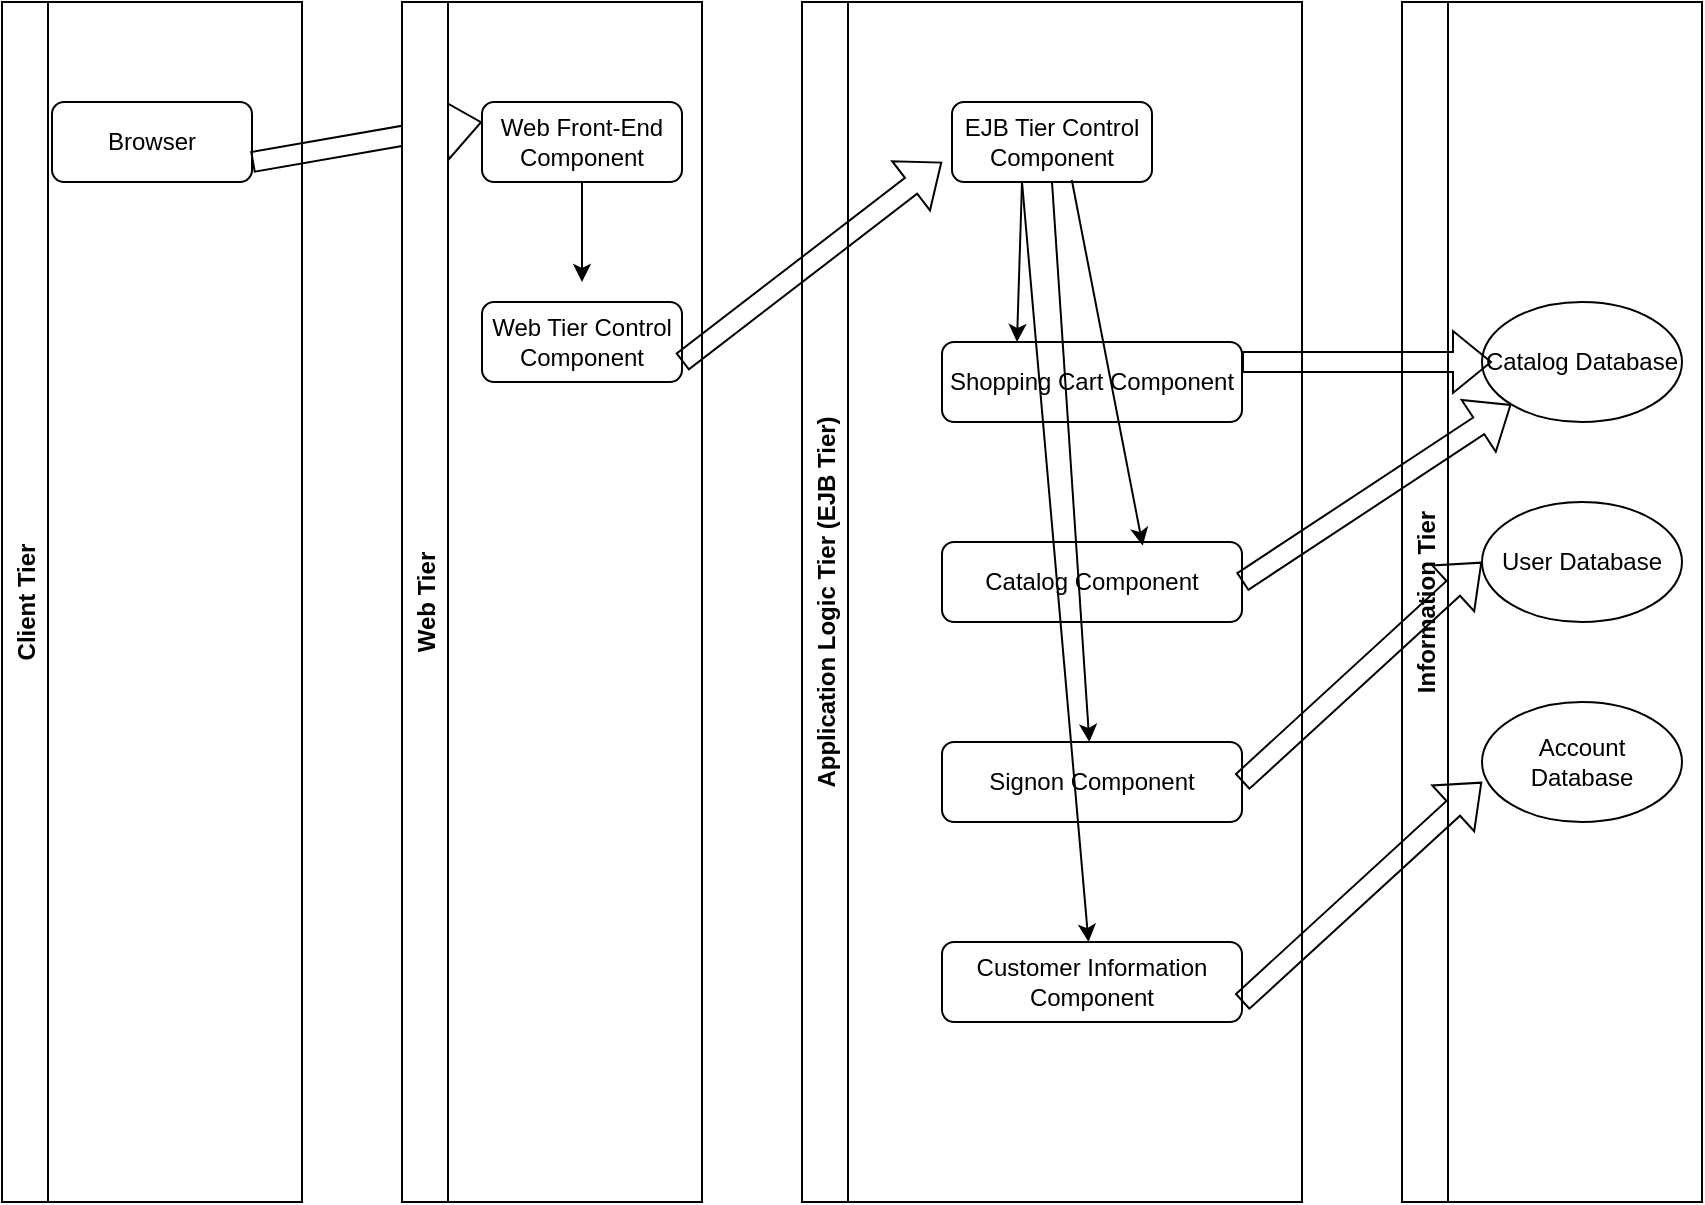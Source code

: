 <mxfile version="25.0.3">
  <diagram name="Java Pet Store" id="9xZnn6iOGgZrdTnuinuC">
    <mxGraphModel dx="1646" dy="941" grid="1" gridSize="10" guides="1" tooltips="1" connect="1" arrows="1" fold="1" page="1" pageScale="1" pageWidth="850" pageHeight="1100" math="0" shadow="0">
      <root>
        <mxCell id="0" />
        <mxCell id="1" parent="0" />
        <mxCell id="PsvIKM5DuwZDQl5se1ra-1" value="Client Tier" style="swimlane;horizontal=0;" vertex="1" parent="1">
          <mxGeometry x="50" y="50" width="150" height="600" as="geometry" />
        </mxCell>
        <mxCell id="PsvIKM5DuwZDQl5se1ra-2" value="Browser" style="rounded=1;whiteSpace=wrap;html=1;" vertex="1" parent="PsvIKM5DuwZDQl5se1ra-1">
          <mxGeometry x="25" y="50" width="100" height="40" as="geometry" />
        </mxCell>
        <mxCell id="PsvIKM5DuwZDQl5se1ra-18" value="" style="shape=flexArrow;endArrow=classic;html=1;rounded=0;entryX=0;entryY=0.25;entryDx=0;entryDy=0;" edge="1" parent="PsvIKM5DuwZDQl5se1ra-1" target="PsvIKM5DuwZDQl5se1ra-4">
          <mxGeometry width="50" height="50" relative="1" as="geometry">
            <mxPoint x="125" y="80" as="sourcePoint" />
            <mxPoint x="230" y="70" as="targetPoint" />
          </mxGeometry>
        </mxCell>
        <mxCell id="PsvIKM5DuwZDQl5se1ra-3" value="Web Tier" style="swimlane;horizontal=0;" vertex="1" parent="1">
          <mxGeometry x="250" y="50" width="150" height="600" as="geometry" />
        </mxCell>
        <mxCell id="PsvIKM5DuwZDQl5se1ra-4" value="Web Front-End Component" style="rounded=1;whiteSpace=wrap;html=1;" vertex="1" parent="PsvIKM5DuwZDQl5se1ra-3">
          <mxGeometry x="40" y="50" width="100" height="40" as="geometry" />
        </mxCell>
        <mxCell id="PsvIKM5DuwZDQl5se1ra-5" value="Web Tier Control Component" style="rounded=1;whiteSpace=wrap;html=1;" vertex="1" parent="PsvIKM5DuwZDQl5se1ra-3">
          <mxGeometry x="40" y="150" width="100" height="40" as="geometry" />
        </mxCell>
        <mxCell id="PsvIKM5DuwZDQl5se1ra-22" value="" style="endArrow=classic;html=1;rounded=0;exitX=0.5;exitY=1;exitDx=0;exitDy=0;" edge="1" parent="PsvIKM5DuwZDQl5se1ra-3" source="PsvIKM5DuwZDQl5se1ra-4">
          <mxGeometry width="50" height="50" relative="1" as="geometry">
            <mxPoint x="102" y="90" as="sourcePoint" />
            <mxPoint x="90" y="140" as="targetPoint" />
          </mxGeometry>
        </mxCell>
        <mxCell id="PsvIKM5DuwZDQl5se1ra-12" value="Information Tier" style="swimlane;horizontal=0;" vertex="1" parent="1">
          <mxGeometry x="750" y="50" width="150" height="600" as="geometry" />
        </mxCell>
        <mxCell id="PsvIKM5DuwZDQl5se1ra-13" value="Catalog Database" style="ellipse;whiteSpace=wrap;html=1;" vertex="1" parent="PsvIKM5DuwZDQl5se1ra-12">
          <mxGeometry x="40" y="150" width="100" height="60" as="geometry" />
        </mxCell>
        <mxCell id="PsvIKM5DuwZDQl5se1ra-14" value="User Database" style="ellipse;whiteSpace=wrap;html=1;" vertex="1" parent="PsvIKM5DuwZDQl5se1ra-12">
          <mxGeometry x="40" y="250" width="100" height="60" as="geometry" />
        </mxCell>
        <mxCell id="PsvIKM5DuwZDQl5se1ra-15" value="Account Database" style="ellipse;whiteSpace=wrap;html=1;" vertex="1" parent="PsvIKM5DuwZDQl5se1ra-12">
          <mxGeometry x="40" y="350" width="100" height="60" as="geometry" />
        </mxCell>
        <mxCell id="PsvIKM5DuwZDQl5se1ra-6" value="Application Logic Tier (EJB Tier)" style="swimlane;horizontal=0;" vertex="1" parent="1">
          <mxGeometry x="450" y="50" width="250" height="600" as="geometry" />
        </mxCell>
        <mxCell id="PsvIKM5DuwZDQl5se1ra-7" value="EJB Tier Control Component" style="rounded=1;whiteSpace=wrap;html=1;" vertex="1" parent="PsvIKM5DuwZDQl5se1ra-6">
          <mxGeometry x="75" y="50" width="100" height="40" as="geometry" />
        </mxCell>
        <mxCell id="PsvIKM5DuwZDQl5se1ra-8" value="Shopping Cart Component" style="rounded=1;whiteSpace=wrap;html=1;" vertex="1" parent="PsvIKM5DuwZDQl5se1ra-6">
          <mxGeometry x="70" y="170" width="150" height="40" as="geometry" />
        </mxCell>
        <mxCell id="PsvIKM5DuwZDQl5se1ra-9" value="Catalog Component" style="rounded=1;whiteSpace=wrap;html=1;" vertex="1" parent="PsvIKM5DuwZDQl5se1ra-6">
          <mxGeometry x="70" y="270" width="150" height="40" as="geometry" />
        </mxCell>
        <mxCell id="PsvIKM5DuwZDQl5se1ra-10" value="Signon Component" style="rounded=1;whiteSpace=wrap;html=1;" vertex="1" parent="PsvIKM5DuwZDQl5se1ra-6">
          <mxGeometry x="70" y="370" width="150" height="40" as="geometry" />
        </mxCell>
        <mxCell id="PsvIKM5DuwZDQl5se1ra-11" value="Customer Information Component" style="rounded=1;whiteSpace=wrap;html=1;" vertex="1" parent="PsvIKM5DuwZDQl5se1ra-6">
          <mxGeometry x="70" y="470" width="150" height="40" as="geometry" />
        </mxCell>
        <mxCell id="PsvIKM5DuwZDQl5se1ra-20" value="" style="endArrow=classic;html=1;rounded=0;exitX=0.25;exitY=1;exitDx=0;exitDy=0;entryX=0.25;entryY=0;entryDx=0;entryDy=0;" edge="1" parent="PsvIKM5DuwZDQl5se1ra-6" target="PsvIKM5DuwZDQl5se1ra-8">
          <mxGeometry width="50" height="50" relative="1" as="geometry">
            <mxPoint x="110" y="90" as="sourcePoint" />
            <mxPoint x="110" y="160" as="targetPoint" />
          </mxGeometry>
        </mxCell>
        <mxCell id="PsvIKM5DuwZDQl5se1ra-21" value="" style="endArrow=classic;html=1;rounded=0;exitX=0.599;exitY=0.975;exitDx=0;exitDy=0;exitPerimeter=0;entryX=0.669;entryY=0.046;entryDx=0;entryDy=0;entryPerimeter=0;" edge="1" parent="PsvIKM5DuwZDQl5se1ra-6" source="PsvIKM5DuwZDQl5se1ra-7" target="PsvIKM5DuwZDQl5se1ra-9">
          <mxGeometry width="50" height="50" relative="1" as="geometry">
            <mxPoint x="110" y="100" as="sourcePoint" />
            <mxPoint x="160" y="250" as="targetPoint" />
          </mxGeometry>
        </mxCell>
        <mxCell id="PsvIKM5DuwZDQl5se1ra-23" value="" style="endArrow=classic;html=1;rounded=0;exitX=0.5;exitY=1;exitDx=0;exitDy=0;" edge="1" parent="PsvIKM5DuwZDQl5se1ra-6" source="PsvIKM5DuwZDQl5se1ra-7" target="PsvIKM5DuwZDQl5se1ra-10">
          <mxGeometry width="50" height="50" relative="1" as="geometry">
            <mxPoint x="120" y="100" as="sourcePoint" />
            <mxPoint x="180" y="282" as="targetPoint" />
          </mxGeometry>
        </mxCell>
        <mxCell id="PsvIKM5DuwZDQl5se1ra-28" value="" style="shape=flexArrow;endArrow=classic;html=1;rounded=0;entryX=0;entryY=0.5;entryDx=0;entryDy=0;exitX=1;exitY=0.25;exitDx=0;exitDy=0;" edge="1" parent="PsvIKM5DuwZDQl5se1ra-6">
          <mxGeometry width="50" height="50" relative="1" as="geometry">
            <mxPoint x="220" y="500" as="sourcePoint" />
            <mxPoint x="340" y="390" as="targetPoint" />
          </mxGeometry>
        </mxCell>
        <mxCell id="PsvIKM5DuwZDQl5se1ra-17" value="" style="shape=flexArrow;endArrow=classic;html=1;rounded=0;exitX=1;exitY=0.75;exitDx=0;exitDy=0;" edge="1" parent="1" source="PsvIKM5DuwZDQl5se1ra-5">
          <mxGeometry width="50" height="50" relative="1" as="geometry">
            <mxPoint x="400" y="510" as="sourcePoint" />
            <mxPoint x="520" y="130" as="targetPoint" />
          </mxGeometry>
        </mxCell>
        <mxCell id="PsvIKM5DuwZDQl5se1ra-24" value="" style="endArrow=classic;html=1;rounded=0;" edge="1" parent="1" target="PsvIKM5DuwZDQl5se1ra-11">
          <mxGeometry width="50" height="50" relative="1" as="geometry">
            <mxPoint x="560" y="140" as="sourcePoint" />
            <mxPoint x="603" y="430" as="targetPoint" />
          </mxGeometry>
        </mxCell>
        <mxCell id="PsvIKM5DuwZDQl5se1ra-25" value="" style="shape=flexArrow;endArrow=classic;html=1;rounded=0;entryX=0;entryY=0.25;entryDx=0;entryDy=0;exitX=1;exitY=0.25;exitDx=0;exitDy=0;" edge="1" parent="1" source="PsvIKM5DuwZDQl5se1ra-8">
          <mxGeometry width="50" height="50" relative="1" as="geometry">
            <mxPoint x="680" y="250" as="sourcePoint" />
            <mxPoint x="795" y="230" as="targetPoint" />
          </mxGeometry>
        </mxCell>
        <mxCell id="PsvIKM5DuwZDQl5se1ra-26" value="" style="shape=flexArrow;endArrow=classic;html=1;rounded=0;entryX=0;entryY=1;entryDx=0;entryDy=0;exitX=1;exitY=0.25;exitDx=0;exitDy=0;" edge="1" parent="1" target="PsvIKM5DuwZDQl5se1ra-13">
          <mxGeometry width="50" height="50" relative="1" as="geometry">
            <mxPoint x="670" y="340" as="sourcePoint" />
            <mxPoint x="795" y="340" as="targetPoint" />
          </mxGeometry>
        </mxCell>
        <mxCell id="PsvIKM5DuwZDQl5se1ra-27" value="" style="shape=flexArrow;endArrow=classic;html=1;rounded=0;entryX=0;entryY=0.5;entryDx=0;entryDy=0;exitX=1;exitY=0.25;exitDx=0;exitDy=0;" edge="1" parent="1" target="PsvIKM5DuwZDQl5se1ra-14">
          <mxGeometry width="50" height="50" relative="1" as="geometry">
            <mxPoint x="670" y="440" as="sourcePoint" />
            <mxPoint x="795" y="440" as="targetPoint" />
          </mxGeometry>
        </mxCell>
      </root>
    </mxGraphModel>
  </diagram>
</mxfile>
